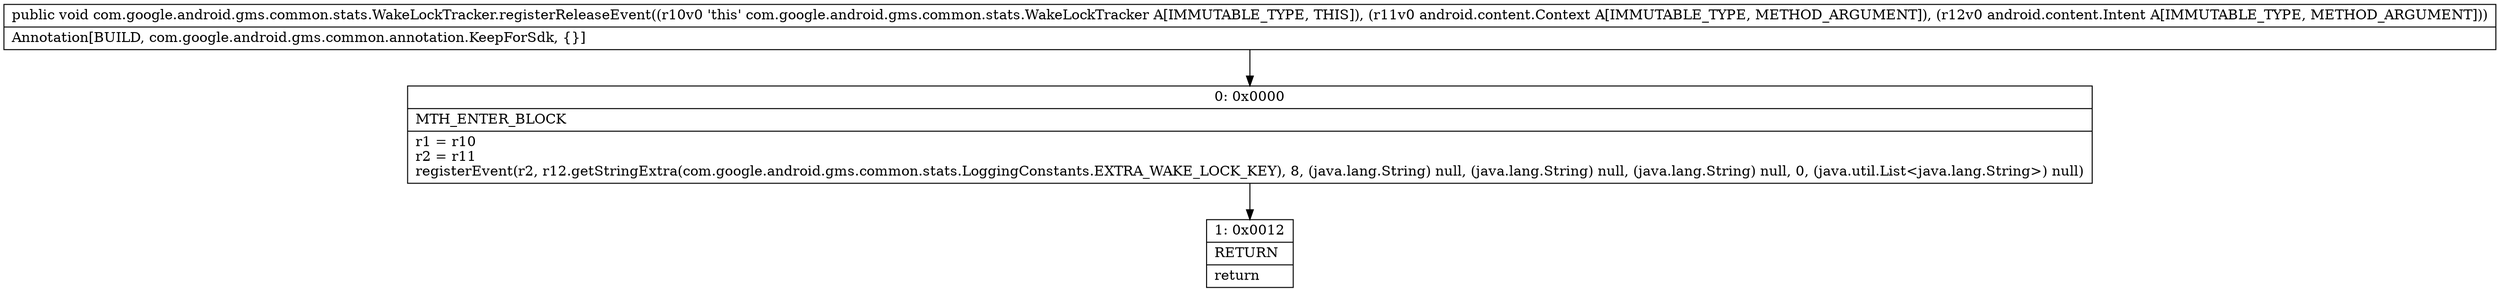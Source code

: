 digraph "CFG forcom.google.android.gms.common.stats.WakeLockTracker.registerReleaseEvent(Landroid\/content\/Context;Landroid\/content\/Intent;)V" {
Node_0 [shape=record,label="{0\:\ 0x0000|MTH_ENTER_BLOCK\l|r1 = r10\lr2 = r11\lregisterEvent(r2, r12.getStringExtra(com.google.android.gms.common.stats.LoggingConstants.EXTRA_WAKE_LOCK_KEY), 8, (java.lang.String) null, (java.lang.String) null, (java.lang.String) null, 0, (java.util.List\<java.lang.String\>) null)\l}"];
Node_1 [shape=record,label="{1\:\ 0x0012|RETURN\l|return\l}"];
MethodNode[shape=record,label="{public void com.google.android.gms.common.stats.WakeLockTracker.registerReleaseEvent((r10v0 'this' com.google.android.gms.common.stats.WakeLockTracker A[IMMUTABLE_TYPE, THIS]), (r11v0 android.content.Context A[IMMUTABLE_TYPE, METHOD_ARGUMENT]), (r12v0 android.content.Intent A[IMMUTABLE_TYPE, METHOD_ARGUMENT]))  | Annotation[BUILD, com.google.android.gms.common.annotation.KeepForSdk, \{\}]\l}"];
MethodNode -> Node_0;
Node_0 -> Node_1;
}

